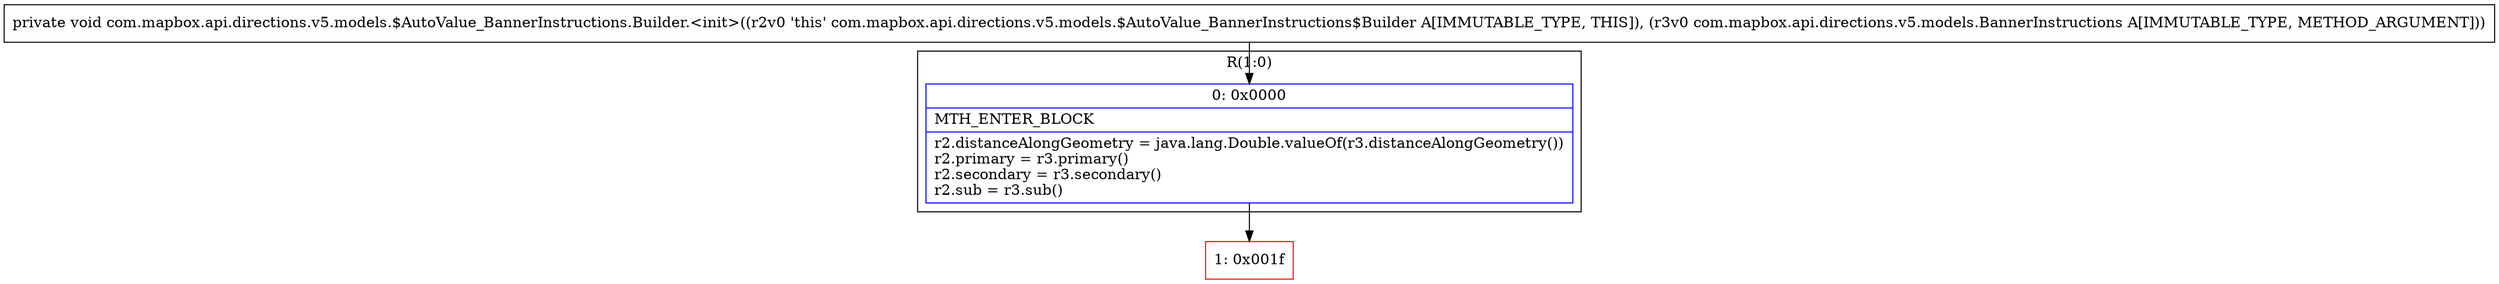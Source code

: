 digraph "CFG forcom.mapbox.api.directions.v5.models.$AutoValue_BannerInstructions.Builder.\<init\>(Lcom\/mapbox\/api\/directions\/v5\/models\/BannerInstructions;)V" {
subgraph cluster_Region_2016932364 {
label = "R(1:0)";
node [shape=record,color=blue];
Node_0 [shape=record,label="{0\:\ 0x0000|MTH_ENTER_BLOCK\l|r2.distanceAlongGeometry = java.lang.Double.valueOf(r3.distanceAlongGeometry())\lr2.primary = r3.primary()\lr2.secondary = r3.secondary()\lr2.sub = r3.sub()\l}"];
}
Node_1 [shape=record,color=red,label="{1\:\ 0x001f}"];
MethodNode[shape=record,label="{private void com.mapbox.api.directions.v5.models.$AutoValue_BannerInstructions.Builder.\<init\>((r2v0 'this' com.mapbox.api.directions.v5.models.$AutoValue_BannerInstructions$Builder A[IMMUTABLE_TYPE, THIS]), (r3v0 com.mapbox.api.directions.v5.models.BannerInstructions A[IMMUTABLE_TYPE, METHOD_ARGUMENT])) }"];
MethodNode -> Node_0;
Node_0 -> Node_1;
}

